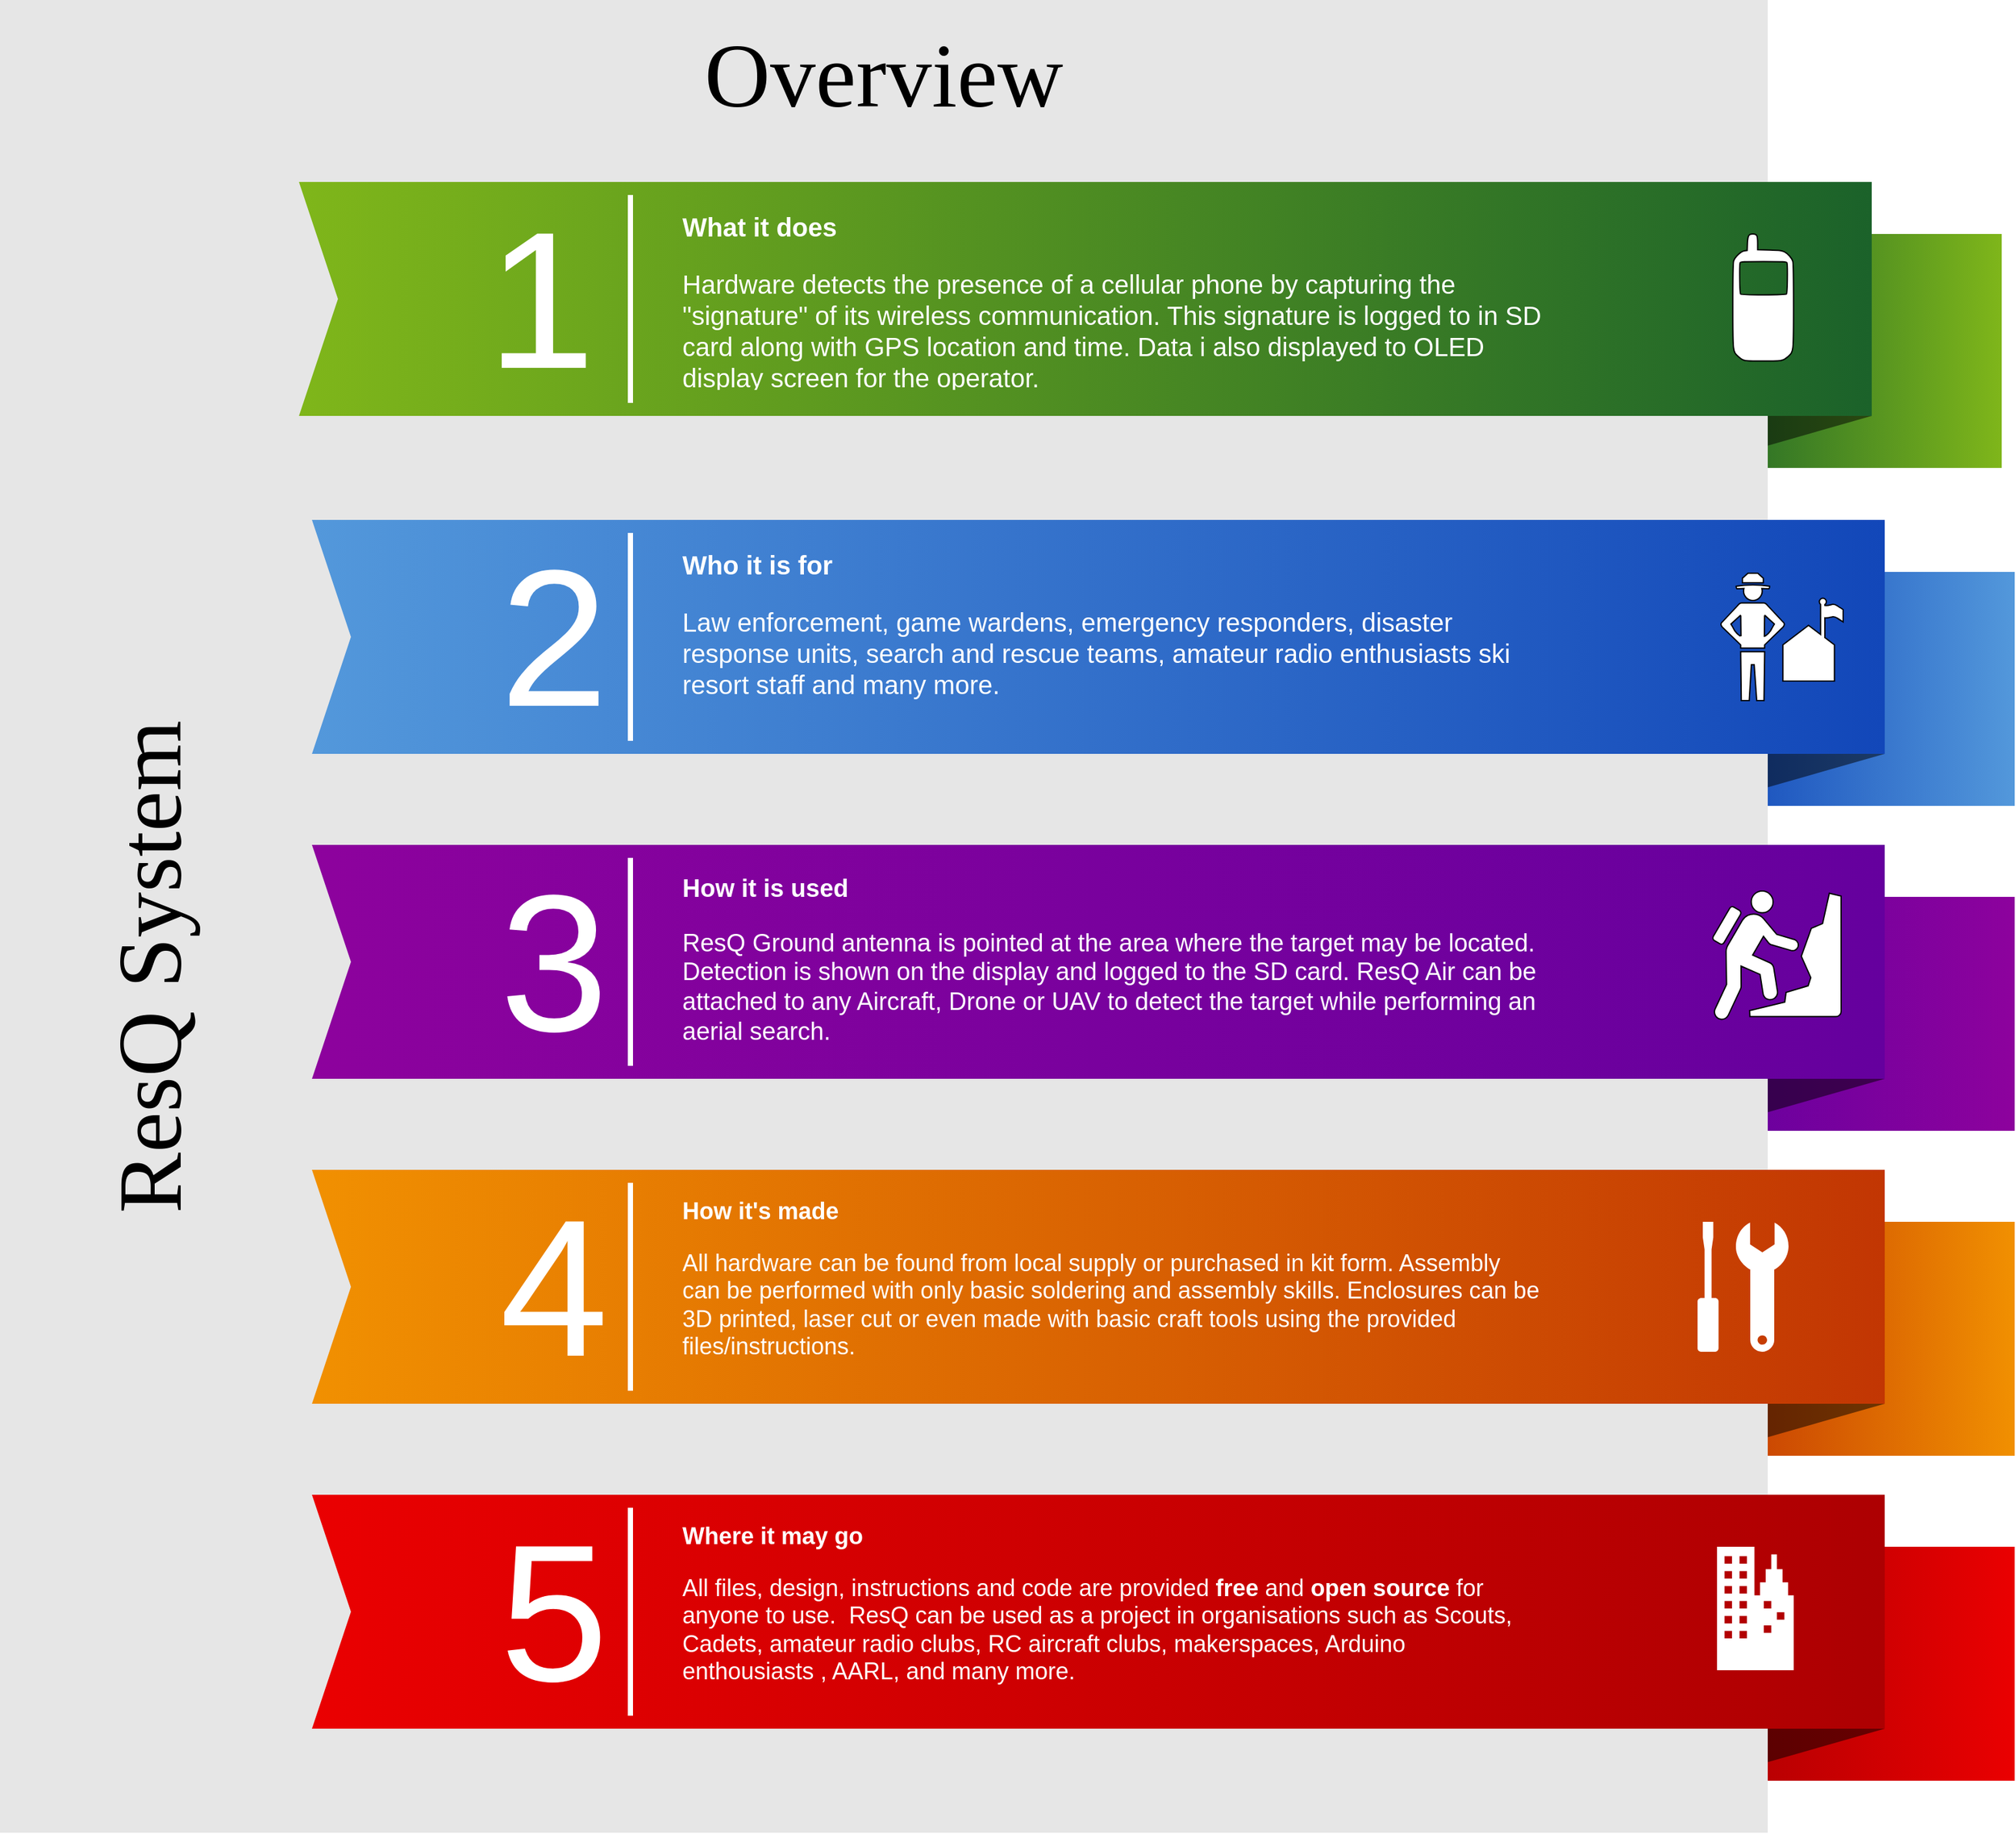<mxfile version="13.6.5" type="github">
  <diagram name="Page-1" id="1622d65d-c77d-c4b6-e0e7-3c11208c8684">
    <mxGraphModel dx="1483" dy="783" grid="1" gridSize="10" guides="1" tooltips="1" connect="1" arrows="1" fold="1" page="1" pageScale="1.5" pageWidth="1169" pageHeight="826" background="#ffffff" math="0" shadow="0">
      <root>
        <mxCell id="0" style=";html=1;" />
        <mxCell id="1" style=";html=1;" parent="0" />
        <mxCell id="869962fe87da545-3" value="" style="whiteSpace=wrap;html=1;rounded=0;shadow=0;dashed=0;strokeWidth=1;fontFamily=Tahoma;fontSize=10;fontColor=#FFFFFF;strokeColor=none;fillColor=#7FB61A;gradientColor=#1B622A;gradientDirection=west;" parent="1" vertex="1">
          <mxGeometry x="1360" y="210" width="240" height="180" as="geometry" />
        </mxCell>
        <mxCell id="869962fe87da545-4" value="" style="verticalLabelPosition=bottom;verticalAlign=top;html=1;strokeWidth=1;shape=mxgraph.basic.orthogonal_triangle;rounded=0;shadow=0;dashed=0;fontFamily=Tahoma;fontSize=10;fontColor=#FFFFFF;flipV=1;fillColor=#000000;strokeColor=none;opacity=50;" parent="1" vertex="1">
          <mxGeometry x="1360" y="350" width="140" height="40" as="geometry" />
        </mxCell>
        <mxCell id="869962fe87da545-6" value="" style="whiteSpace=wrap;html=1;rounded=0;shadow=0;dashed=0;strokeWidth=1;fontFamily=Tahoma;fontSize=10;fontColor=#FFFFFF;strokeColor=none;fillColor=#5398DB;gradientColor=#1247B9;gradientDirection=west;" parent="1" vertex="1">
          <mxGeometry x="1370" y="470" width="240" height="180" as="geometry" />
        </mxCell>
        <mxCell id="869962fe87da545-7" value="" style="verticalLabelPosition=bottom;verticalAlign=top;html=1;strokeWidth=1;shape=mxgraph.basic.orthogonal_triangle;rounded=0;shadow=0;dashed=0;fontFamily=Tahoma;fontSize=10;fontColor=#FFFFFF;flipV=1;fillColor=#000000;strokeColor=none;opacity=50;" parent="1" vertex="1">
          <mxGeometry x="1370" y="610" width="140" height="40" as="geometry" />
        </mxCell>
        <mxCell id="869962fe87da545-9" value="" style="whiteSpace=wrap;html=1;rounded=0;shadow=0;dashed=0;strokeWidth=1;fontFamily=Tahoma;fontSize=10;fontColor=#FFFFFF;strokeColor=none;fillColor=#8D029D;gradientColor=#65009E;gradientDirection=west;" parent="1" vertex="1">
          <mxGeometry x="1370" y="720" width="240" height="180" as="geometry" />
        </mxCell>
        <mxCell id="869962fe87da545-10" value="" style="verticalLabelPosition=bottom;verticalAlign=top;html=1;strokeWidth=1;shape=mxgraph.basic.orthogonal_triangle;rounded=0;shadow=0;dashed=0;fontFamily=Tahoma;fontSize=10;fontColor=#FFFFFF;flipV=1;fillColor=#000000;strokeColor=none;opacity=50;" parent="1" vertex="1">
          <mxGeometry x="1370" y="860" width="140" height="40" as="geometry" />
        </mxCell>
        <mxCell id="869962fe87da545-12" value="" style="whiteSpace=wrap;html=1;rounded=0;shadow=0;dashed=0;strokeWidth=1;fontFamily=Tahoma;fontSize=10;fontColor=#FFFFFF;strokeColor=none;fillColor=#F19001;gradientColor=#C23603;gradientDirection=west;" parent="1" vertex="1">
          <mxGeometry x="1370" y="970" width="240" height="180" as="geometry" />
        </mxCell>
        <mxCell id="869962fe87da545-13" value="" style="verticalLabelPosition=bottom;verticalAlign=top;html=1;strokeWidth=1;shape=mxgraph.basic.orthogonal_triangle;rounded=0;shadow=0;dashed=0;fontFamily=Tahoma;fontSize=10;fontColor=#FFFFFF;flipV=1;fillColor=#000000;strokeColor=none;opacity=50;" parent="1" vertex="1">
          <mxGeometry x="1370" y="1110" width="140" height="40" as="geometry" />
        </mxCell>
        <mxCell id="869962fe87da545-15" value="" style="whiteSpace=wrap;html=1;rounded=0;shadow=0;dashed=0;strokeWidth=1;fontFamily=Tahoma;fontSize=10;fontColor=#FFFFFF;strokeColor=none;fillColor=#EA0001;gradientColor=#AD0002;gradientDirection=west;" parent="1" vertex="1">
          <mxGeometry x="1370" y="1220" width="240" height="180" as="geometry" />
        </mxCell>
        <mxCell id="869962fe87da545-16" value="" style="verticalLabelPosition=bottom;verticalAlign=top;html=1;strokeWidth=1;shape=mxgraph.basic.orthogonal_triangle;rounded=0;shadow=0;dashed=0;fontFamily=Tahoma;fontSize=10;fontColor=#FFFFFF;flipV=1;fillColor=#000000;strokeColor=none;opacity=50;" parent="1" vertex="1">
          <mxGeometry x="1370" y="1360" width="140" height="40" as="geometry" />
        </mxCell>
        <mxCell id="869962fe87da545-5" value="Overview" style="whiteSpace=wrap;html=1;rounded=0;shadow=0;dashed=0;strokeWidth=1;fillColor=#E6E6E6;fontFamily=Verdana;fontSize=70;strokeColor=none;verticalAlign=top;spacingTop=10;" parent="1" vertex="1">
          <mxGeometry x="60" y="30" width="1360" height="1410" as="geometry" />
        </mxCell>
        <mxCell id="869962fe87da545-2" value="" style="html=1;shadow=0;dashed=0;align=center;verticalAlign=middle;shape=mxgraph.arrows2.arrow;dy=0;dx=0;notch=30;rounded=0;strokeColor=none;strokeWidth=1;fillColor=#7FB61A;fontFamily=Tahoma;fontSize=10;fontColor=#FFFFFF;gradientColor=#1B622A;gradientDirection=east;" parent="1" vertex="1">
          <mxGeometry x="290" y="170" width="1210" height="180" as="geometry" />
        </mxCell>
        <mxCell id="869962fe87da545-8" value="" style="html=1;shadow=0;dashed=0;align=center;verticalAlign=middle;shape=mxgraph.arrows2.arrow;dy=0;dx=0;notch=30;rounded=0;strokeColor=none;strokeWidth=1;fillColor=#5398DB;fontFamily=Tahoma;fontSize=10;fontColor=#FFFFFF;gradientColor=#1247B9;gradientDirection=east;" parent="1" vertex="1">
          <mxGeometry x="300" y="430" width="1210" height="180" as="geometry" />
        </mxCell>
        <mxCell id="869962fe87da545-11" value="" style="html=1;shadow=0;dashed=0;align=center;verticalAlign=middle;shape=mxgraph.arrows2.arrow;dy=0;dx=0;notch=30;rounded=0;strokeColor=none;strokeWidth=1;fillColor=#8D029D;fontFamily=Tahoma;fontSize=10;fontColor=#FFFFFF;gradientColor=#65009E;gradientDirection=east;" parent="1" vertex="1">
          <mxGeometry x="300" y="680" width="1210" height="180" as="geometry" />
        </mxCell>
        <mxCell id="869962fe87da545-14" value="" style="html=1;shadow=0;dashed=0;align=center;verticalAlign=middle;shape=mxgraph.arrows2.arrow;dy=0;dx=0;notch=30;rounded=0;strokeColor=none;strokeWidth=1;fillColor=#F19001;fontFamily=Tahoma;fontSize=10;fontColor=#FFFFFF;gradientColor=#C23603;gradientDirection=east;" parent="1" vertex="1">
          <mxGeometry x="300" y="930" width="1210" height="180" as="geometry" />
        </mxCell>
        <mxCell id="869962fe87da545-17" value="" style="html=1;shadow=0;dashed=0;align=center;verticalAlign=middle;shape=mxgraph.arrows2.arrow;dy=0;dx=0;notch=30;rounded=0;strokeColor=none;strokeWidth=1;fillColor=#EA0001;fontFamily=Tahoma;fontSize=10;fontColor=#FFFFFF;gradientColor=#AD0002;gradientDirection=east;" parent="1" vertex="1">
          <mxGeometry x="300" y="1180" width="1210" height="180" as="geometry" />
        </mxCell>
        <mxCell id="869962fe87da545-18" value="ResQ System&amp;nbsp;" style="text;html=1;strokeColor=none;fillColor=none;align=center;verticalAlign=middle;whiteSpace=wrap;rounded=0;shadow=0;dashed=0;fontFamily=Verdana;fontSize=70;horizontal=0;" parent="1" vertex="1">
          <mxGeometry x="110" y="170" width="130" height="1190" as="geometry" />
        </mxCell>
        <mxCell id="869962fe87da545-19" value="1" style="text;html=1;strokeColor=none;fillColor=none;align=right;verticalAlign=middle;whiteSpace=wrap;rounded=0;shadow=0;dashed=0;fontFamily=Helvetica;fontSize=150;fontColor=#FFFFFF;" parent="1" vertex="1">
          <mxGeometry x="320" y="170" width="200" height="180" as="geometry" />
        </mxCell>
        <mxCell id="869962fe87da545-20" value="2" style="text;html=1;strokeColor=none;fillColor=none;align=right;verticalAlign=middle;whiteSpace=wrap;rounded=0;shadow=0;dashed=0;fontFamily=Helvetica;fontSize=150;fontColor=#FFFFFF;" parent="1" vertex="1">
          <mxGeometry x="330" y="430" width="200" height="180" as="geometry" />
        </mxCell>
        <mxCell id="869962fe87da545-21" value="3" style="text;html=1;strokeColor=none;fillColor=none;align=right;verticalAlign=middle;whiteSpace=wrap;rounded=0;shadow=0;dashed=0;fontFamily=Helvetica;fontSize=150;fontColor=#FFFFFF;" parent="1" vertex="1">
          <mxGeometry x="330" y="680" width="200" height="180" as="geometry" />
        </mxCell>
        <mxCell id="869962fe87da545-22" value="4" style="text;html=1;strokeColor=none;fillColor=none;align=right;verticalAlign=middle;whiteSpace=wrap;rounded=0;shadow=0;dashed=0;fontFamily=Helvetica;fontSize=150;fontColor=#FFFFFF;" parent="1" vertex="1">
          <mxGeometry x="330" y="930" width="200" height="180" as="geometry" />
        </mxCell>
        <mxCell id="869962fe87da545-23" value="5" style="text;html=1;strokeColor=none;fillColor=none;align=right;verticalAlign=middle;whiteSpace=wrap;rounded=0;shadow=0;dashed=0;fontFamily=Helvetica;fontSize=150;fontColor=#FFFFFF;" parent="1" vertex="1">
          <mxGeometry x="330" y="1180" width="200" height="180" as="geometry" />
        </mxCell>
        <mxCell id="869962fe87da545-24" value="" style="line;strokeWidth=4;direction=south;html=1;rounded=0;shadow=0;dashed=0;fillColor=none;gradientColor=#AD0002;fontFamily=Helvetica;fontSize=150;fontColor=#FFFFFF;align=right;strokeColor=#FFFFFF;" parent="1" vertex="1">
          <mxGeometry x="540" y="180" width="10" height="160" as="geometry" />
        </mxCell>
        <mxCell id="869962fe87da545-25" value="" style="line;strokeWidth=4;direction=south;html=1;rounded=0;shadow=0;dashed=0;fillColor=none;gradientColor=#AD0002;fontFamily=Helvetica;fontSize=150;fontColor=#FFFFFF;align=right;strokeColor=#FFFFFF;" parent="1" vertex="1">
          <mxGeometry x="540" y="440" width="10" height="160" as="geometry" />
        </mxCell>
        <mxCell id="869962fe87da545-26" value="" style="line;strokeWidth=4;direction=south;html=1;rounded=0;shadow=0;dashed=0;fillColor=none;gradientColor=#AD0002;fontFamily=Helvetica;fontSize=150;fontColor=#FFFFFF;align=right;strokeColor=#FFFFFF;" parent="1" vertex="1">
          <mxGeometry x="540" y="690" width="10" height="160" as="geometry" />
        </mxCell>
        <mxCell id="869962fe87da545-27" value="" style="line;strokeWidth=4;direction=south;html=1;rounded=0;shadow=0;dashed=0;fillColor=none;gradientColor=#AD0002;fontFamily=Helvetica;fontSize=150;fontColor=#FFFFFF;align=right;strokeColor=#FFFFFF;" parent="1" vertex="1">
          <mxGeometry x="540" y="940" width="10" height="160" as="geometry" />
        </mxCell>
        <mxCell id="869962fe87da545-28" value="" style="line;strokeWidth=4;direction=south;html=1;rounded=0;shadow=0;dashed=0;fillColor=none;gradientColor=#AD0002;fontFamily=Helvetica;fontSize=150;fontColor=#FFFFFF;align=right;strokeColor=#FFFFFF;" parent="1" vertex="1">
          <mxGeometry x="540" y="1190" width="10" height="160" as="geometry" />
        </mxCell>
        <mxCell id="869962fe87da545-29" value="&lt;h1 style=&quot;font-size: 20px&quot;&gt;&lt;font style=&quot;font-size: 20px&quot;&gt;What it does&lt;/font&gt;&lt;/h1&gt;&lt;p style=&quot;font-size: 20px&quot;&gt;&lt;font style=&quot;font-size: 20px&quot;&gt;Hardware detects the presence of a cellular phone by capturing the &quot;signature&quot; of its wireless communication. This signature is logged to in SD card along with GPS location and time. Data i also displayed to OLED display screen for the operator.&amp;nbsp;&lt;/font&gt;&lt;/p&gt;" style="text;html=1;strokeColor=none;fillColor=none;spacing=5;spacingTop=-20;whiteSpace=wrap;overflow=hidden;rounded=0;shadow=0;dashed=0;fontFamily=Helvetica;fontSize=12;fontColor=#FFFFFF;align=left;" parent="1" vertex="1">
          <mxGeometry x="580" y="190" width="670" height="140" as="geometry" />
        </mxCell>
        <mxCell id="869962fe87da545-30" value="&lt;h1 style=&quot;font-size: 20px&quot;&gt;&lt;font style=&quot;font-size: 20px&quot;&gt;Who it is for&lt;/font&gt;&lt;/h1&gt;&lt;p style=&quot;font-size: 20px&quot;&gt;&lt;font style=&quot;font-size: 20px&quot;&gt;Law enforcement, game wardens, emergency responders, disaster response units, search and rescue teams, amateur radio enthusiasts&amp;nbsp;ski resort staff and many more.&lt;/font&gt;&lt;span style=&quot;font-size: 13px&quot;&gt;&amp;nbsp;&lt;/span&gt;&lt;/p&gt;" style="text;html=1;strokeColor=none;fillColor=none;spacing=5;spacingTop=-20;whiteSpace=wrap;overflow=hidden;rounded=0;shadow=0;dashed=0;fontFamily=Helvetica;fontSize=12;fontColor=#FFFFFF;align=left;" parent="1" vertex="1">
          <mxGeometry x="580" y="450" width="670" height="140" as="geometry" />
        </mxCell>
        <mxCell id="869962fe87da545-31" value="&lt;h1 style=&quot;font-size: 19px&quot;&gt;&lt;font style=&quot;font-size: 19px&quot;&gt;How it is used&lt;/font&gt;&lt;/h1&gt;&lt;p style=&quot;font-size: 19px&quot;&gt;&lt;font style=&quot;font-size: 19px&quot;&gt;ResQ Ground antenna is pointed at the area where the target may be located. Detection is shown on the display and logged to the SD card. ResQ Air can be attached to any Aircraft, Drone or UAV to detect the target while performing an aerial search.&amp;nbsp;&lt;/font&gt;&lt;/p&gt;" style="text;html=1;strokeColor=none;fillColor=none;spacing=5;spacingTop=-20;whiteSpace=wrap;overflow=hidden;rounded=0;shadow=0;dashed=0;fontFamily=Helvetica;fontSize=19;fontColor=#FFFFFF;align=left;" parent="1" vertex="1">
          <mxGeometry x="580" y="700" width="670" height="140" as="geometry" />
        </mxCell>
        <mxCell id="869962fe87da545-32" value="&lt;h1 style=&quot;font-size: 18px;&quot;&gt;How it&#39;s made&lt;/h1&gt;&lt;p style=&quot;font-size: 18px;&quot;&gt;All hardware can be found from local supply or purchased in kit form. Assembly can be performed with only basic soldering and assembly skills. Enclosures can be 3D printed, laser cut or even made with basic craft tools using the provided files/instructions.&amp;nbsp;&lt;/p&gt;" style="text;html=1;strokeColor=none;fillColor=none;spacing=5;spacingTop=-20;whiteSpace=wrap;overflow=hidden;rounded=0;shadow=0;dashed=0;fontFamily=Helvetica;fontSize=18;fontColor=#FFFFFF;align=left;" parent="1" vertex="1">
          <mxGeometry x="580" y="950" width="670" height="140" as="geometry" />
        </mxCell>
        <mxCell id="869962fe87da545-33" value="&lt;h1 style=&quot;font-size: 18px&quot;&gt;Where it may go&lt;/h1&gt;&lt;p style=&quot;font-size: 18px&quot;&gt;All files, design, instructions and code are provided &lt;b&gt;free&lt;/b&gt; and &lt;b&gt;open source&lt;/b&gt; for anyone to use.&amp;nbsp; ResQ can be used as a project in organisations such as Scouts, Cadets, amateur radio clubs, RC aircraft clubs, makerspaces, Arduino enthousiasts , AARL, and many more.&amp;nbsp;&lt;/p&gt;" style="text;html=1;strokeColor=none;fillColor=none;spacing=5;spacingTop=-20;whiteSpace=wrap;overflow=hidden;rounded=0;shadow=0;dashed=0;fontFamily=Helvetica;fontSize=18;fontColor=#FFFFFF;align=left;" parent="1" vertex="1">
          <mxGeometry x="580" y="1200" width="670" height="140" as="geometry" />
        </mxCell>
        <mxCell id="869962fe87da545-37" value="" style="shadow=0;dashed=0;html=1;strokeColor=none;fillColor=#FFFFFF;labelPosition=center;verticalLabelPosition=bottom;verticalAlign=top;shape=mxgraph.office.concepts.maintenance;rounded=0;fontFamily=Helvetica;fontSize=12;fontColor=#FFFFFF;align=left;" parent="1" vertex="1">
          <mxGeometry x="1366" y="970" width="70" height="100" as="geometry" />
        </mxCell>
        <mxCell id="869962fe87da545-38" value="" style="shadow=0;dashed=0;html=1;strokeColor=none;fillColor=#FFFFFF;labelPosition=center;verticalLabelPosition=bottom;verticalAlign=top;shape=mxgraph.office.concepts.on_premises;rounded=0;fontFamily=Helvetica;fontSize=12;fontColor=#FFFFFF;align=left;" parent="1" vertex="1">
          <mxGeometry x="1381" y="1220" width="59" height="95" as="geometry" />
        </mxCell>
        <mxCell id="cdgkWv3MAAOshvHLC886-4" value="" style="shape=mxgraph.signs.sports.climbing;html=1;pointerEvents=1;verticalLabelPosition=bottom;verticalAlign=top;align=center;" vertex="1" parent="1">
          <mxGeometry x="1377.5" y="715.5" width="99" height="99" as="geometry" />
        </mxCell>
        <mxCell id="cdgkWv3MAAOshvHLC886-5" value="" style="shape=mxgraph.signs.sports.ranger_station_2;html=1;pointerEvents=1;verticalLabelPosition=bottom;verticalAlign=top;align=center;" vertex="1" parent="1">
          <mxGeometry x="1383" y="471" width="95" height="98" as="geometry" />
        </mxCell>
        <mxCell id="cdgkWv3MAAOshvHLC886-6" value="" style="shape=mxgraph.signs.tech.cell_phone;html=1;pointerEvents=1;verticalLabelPosition=bottom;verticalAlign=top;align=center;" vertex="1" parent="1">
          <mxGeometry x="1393" y="210" width="47" height="98" as="geometry" />
        </mxCell>
      </root>
    </mxGraphModel>
  </diagram>
</mxfile>

